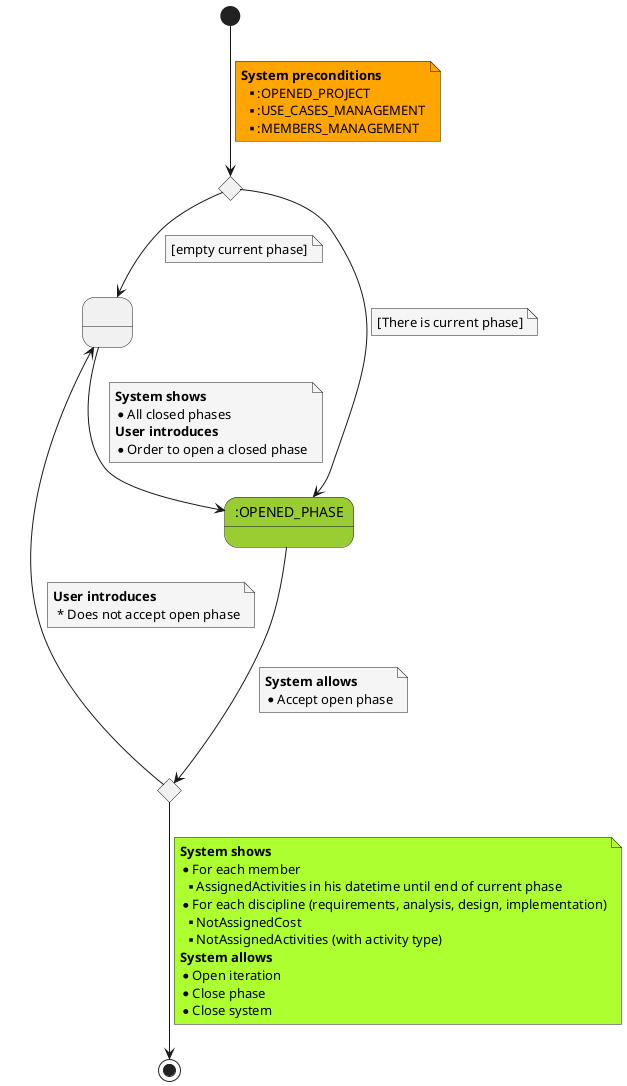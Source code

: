 @startuml
skinparam {
    NoteBackgroundColor #whiteSmoke
}
    state 1  <<choice>>
    state 2 as " "
    state 3 as ":OPENED_PHASE" #YellowGreen
    state 4 <<choice>>

    [*] --> 1
    note on link #Orange
        <b>System preconditions</b>
        ** :OPENED_PROJECT
        ** :USE_CASES_MANAGEMENT
        ** :MEMBERS_MANAGEMENT
    end note
      1 ---> 3
    note on link
        [There is current phase]
    end note
    1 -> 2
    note on link
        [empty current phase]
    end note
    2 --> 3
    note on link
        <b>System shows</b>
        * All closed phases 
        <b>User introduces</b>
        * Order to open a closed phase
    end note
    3 ---> 4
    note on link 
     <b>System allows</b>
     * Accept open phase
    end note
    4 --> 2
    note on link
    <b>User introduces</b>
     * Does not accept open phase
    end note
   	4 --> [*]
   	note on link #GreenYellow
     <b>System shows</b>
     * For each member
     ** AssignedActivities in his datetime until end of current phase
     * For each discipline (requirements, analysis, design, implementation)
     ** NotAssignedCost
     ** NotAssignedActivities (with activity type)
     <b>System allows</b>
     * Open iteration
     * Close phase
     * Close system 
    end note 

@enduml
